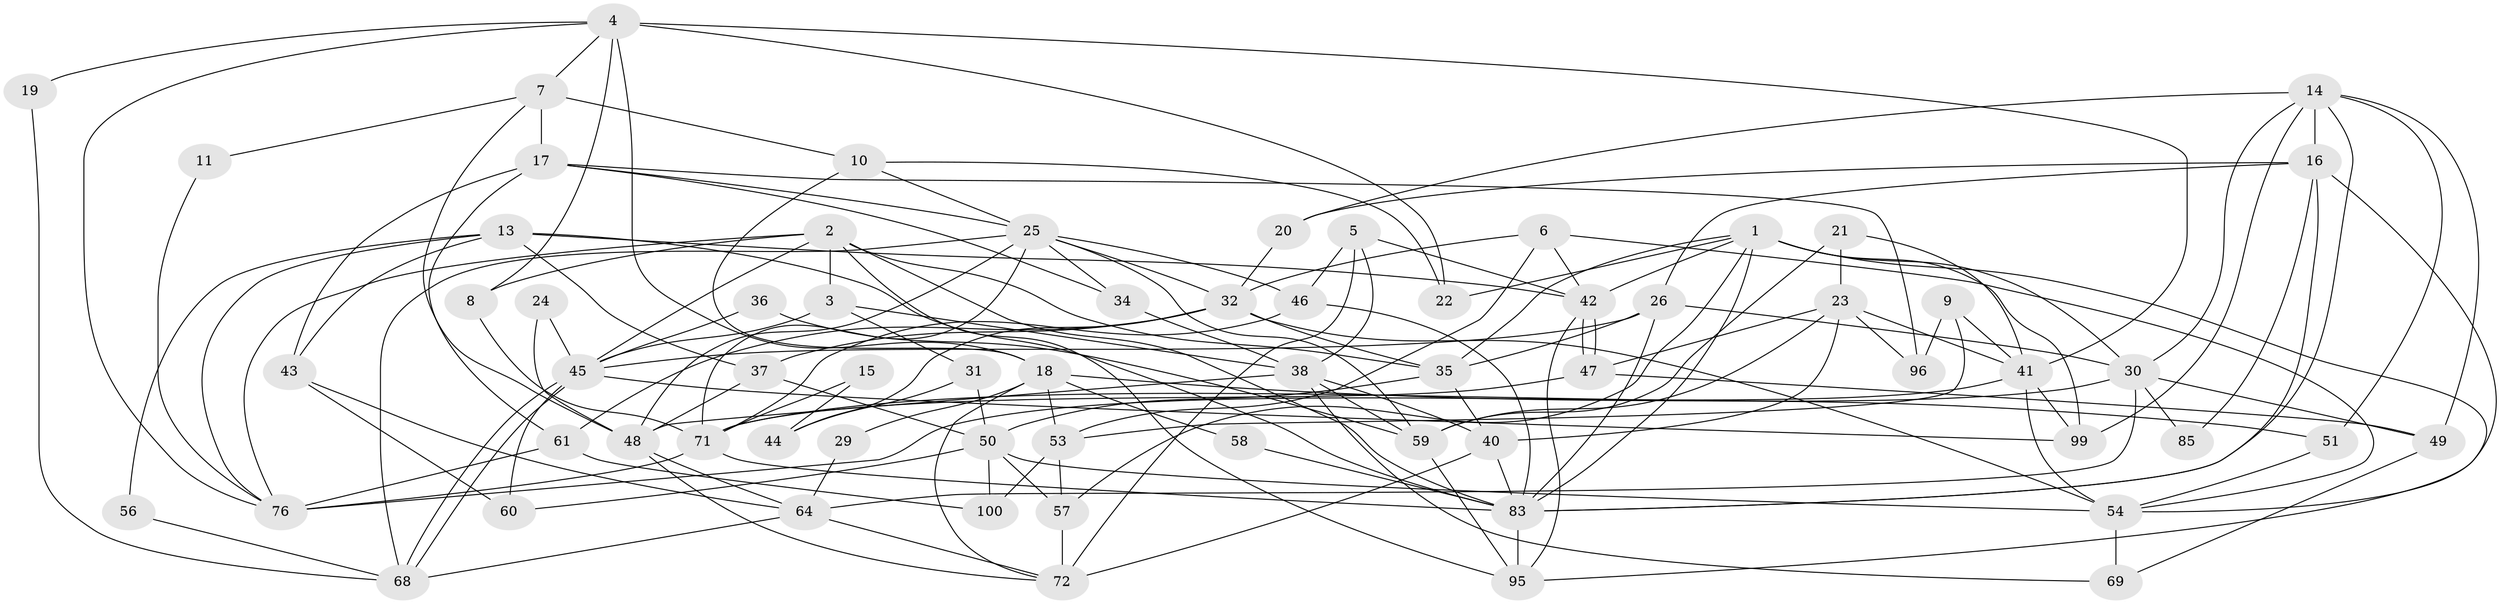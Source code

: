 // Generated by graph-tools (version 1.1) at 2025/52/02/27/25 19:52:07]
// undirected, 66 vertices, 161 edges
graph export_dot {
graph [start="1"]
  node [color=gray90,style=filled];
  1 [super="+89"];
  2 [super="+28"];
  3;
  4 [super="+77"];
  5;
  6 [super="+33"];
  7 [super="+12"];
  8;
  9;
  10 [super="+27"];
  11;
  13 [super="+79"];
  14 [super="+80"];
  15;
  16 [super="+39"];
  17 [super="+101"];
  18 [super="+81"];
  19;
  20;
  21;
  22 [super="+98"];
  23 [super="+78"];
  24;
  25 [super="+62"];
  26 [super="+94"];
  29;
  30 [super="+66"];
  31;
  32 [super="+97"];
  34 [super="+55"];
  35 [super="+75"];
  36;
  37 [super="+91"];
  38 [super="+92"];
  40;
  41 [super="+52"];
  42 [super="+87"];
  43;
  44;
  45 [super="+73"];
  46;
  47;
  48 [super="+65"];
  49 [super="+86"];
  50 [super="+70"];
  51;
  53 [super="+63"];
  54;
  56;
  57 [super="+74"];
  58;
  59 [super="+84"];
  60;
  61 [super="+67"];
  64;
  68;
  69;
  71 [super="+90"];
  72 [super="+93"];
  76 [super="+82"];
  83 [super="+88"];
  85;
  95;
  96;
  99;
  100;
  1 -- 35;
  1 -- 99;
  1 -- 57;
  1 -- 42;
  1 -- 95;
  1 -- 22;
  1 -- 30;
  1 -- 83;
  2 -- 83;
  2 -- 95;
  2 -- 3;
  2 -- 35;
  2 -- 8;
  2 -- 45;
  2 -- 76;
  3 -- 38;
  3 -- 45;
  3 -- 31;
  4 -- 8;
  4 -- 76;
  4 -- 19;
  4 -- 41;
  4 -- 18;
  4 -- 22 [weight=2];
  4 -- 7;
  5 -- 46;
  5 -- 38;
  5 -- 72;
  5 -- 42;
  6 -- 32;
  6 -- 53;
  6 -- 54;
  6 -- 42;
  7 -- 10;
  7 -- 48;
  7 -- 11;
  7 -- 17;
  8 -- 71;
  9 -- 41;
  9 -- 53;
  9 -- 96;
  10 -- 22;
  10 -- 18;
  10 -- 25;
  11 -- 76;
  13 -- 56;
  13 -- 42;
  13 -- 43;
  13 -- 83;
  13 -- 76;
  13 -- 37;
  14 -- 20;
  14 -- 16;
  14 -- 51;
  14 -- 49;
  14 -- 99;
  14 -- 30;
  14 -- 83;
  15 -- 44;
  15 -- 71;
  16 -- 54;
  16 -- 26;
  16 -- 20;
  16 -- 85;
  16 -- 83;
  17 -- 61;
  17 -- 43;
  17 -- 96;
  17 -- 34;
  17 -- 25;
  18 -- 51;
  18 -- 29;
  18 -- 58;
  18 -- 53;
  18 -- 72;
  19 -- 68;
  20 -- 32;
  21 -- 41;
  21 -- 59;
  21 -- 23;
  23 -- 41;
  23 -- 40;
  23 -- 59;
  23 -- 96;
  23 -- 47;
  24 -- 45;
  24 -- 48;
  25 -- 59;
  25 -- 48;
  25 -- 71;
  25 -- 32;
  25 -- 68;
  25 -- 46;
  25 -- 34;
  26 -- 83;
  26 -- 35;
  26 -- 45;
  26 -- 30;
  29 -- 64;
  30 -- 49;
  30 -- 85;
  30 -- 64;
  30 -- 71;
  31 -- 50;
  31 -- 44;
  32 -- 37 [weight=2];
  32 -- 35;
  32 -- 54;
  32 -- 44;
  32 -- 61;
  34 -- 38;
  35 -- 40;
  35 -- 50;
  36 -- 59;
  36 -- 45;
  37 -- 48;
  37 -- 50;
  38 -- 48;
  38 -- 69;
  38 -- 40;
  38 -- 59;
  40 -- 72;
  40 -- 83;
  41 -- 99;
  41 -- 76;
  41 -- 54;
  42 -- 47;
  42 -- 47;
  42 -- 95;
  43 -- 64;
  43 -- 60;
  45 -- 68;
  45 -- 68;
  45 -- 60;
  45 -- 99;
  46 -- 83;
  46 -- 71;
  47 -- 71;
  47 -- 49;
  48 -- 72;
  48 -- 64;
  49 -- 69;
  50 -- 60;
  50 -- 100;
  50 -- 54;
  50 -- 57;
  51 -- 54;
  53 -- 100;
  53 -- 57;
  54 -- 69;
  56 -- 68;
  57 -- 72 [weight=2];
  58 -- 83;
  59 -- 95;
  61 -- 100;
  61 -- 76 [weight=2];
  64 -- 68;
  64 -- 72;
  71 -- 83;
  71 -- 76;
  83 -- 95;
}
